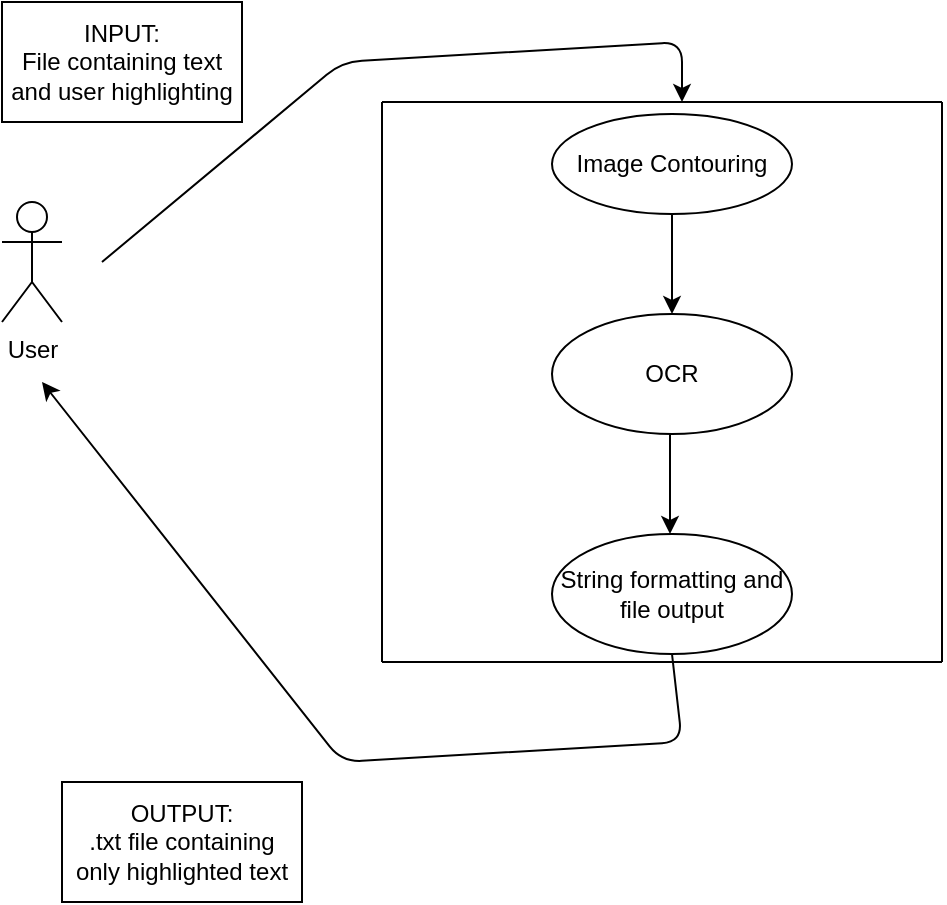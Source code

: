 <mxfile version="15.2.5" type="device"><diagram id="uDseYDI1C9mVkNTw4LME" name="Page-1"><mxGraphModel dx="705" dy="1720" grid="1" gridSize="10" guides="1" tooltips="1" connect="1" arrows="1" fold="1" page="1" pageScale="1" pageWidth="850" pageHeight="1100" math="0" shadow="0"><root><mxCell id="0"/><mxCell id="1" parent="0"/><mxCell id="xBb5YJtGVGtv0WRQH8Zc-1" value="User" style="shape=umlActor;verticalLabelPosition=bottom;verticalAlign=top;html=1;outlineConnect=0;" vertex="1" parent="1"><mxGeometry x="90" y="90" width="30" height="60" as="geometry"/></mxCell><mxCell id="xBb5YJtGVGtv0WRQH8Zc-2" value="" style="endArrow=none;html=1;" edge="1" parent="1"><mxGeometry width="50" height="50" relative="1" as="geometry"><mxPoint x="280" y="320" as="sourcePoint"/><mxPoint x="280" y="40" as="targetPoint"/></mxGeometry></mxCell><mxCell id="xBb5YJtGVGtv0WRQH8Zc-3" value="" style="endArrow=none;html=1;" edge="1" parent="1"><mxGeometry width="50" height="50" relative="1" as="geometry"><mxPoint x="560" y="320" as="sourcePoint"/><mxPoint x="560" y="40" as="targetPoint"/></mxGeometry></mxCell><mxCell id="xBb5YJtGVGtv0WRQH8Zc-4" value="" style="endArrow=none;html=1;" edge="1" parent="1"><mxGeometry width="50" height="50" relative="1" as="geometry"><mxPoint x="280" y="320" as="sourcePoint"/><mxPoint x="560" y="320" as="targetPoint"/></mxGeometry></mxCell><mxCell id="xBb5YJtGVGtv0WRQH8Zc-5" value="" style="endArrow=none;html=1;" edge="1" parent="1"><mxGeometry width="50" height="50" relative="1" as="geometry"><mxPoint x="280" y="40" as="sourcePoint"/><mxPoint x="560" y="40" as="targetPoint"/></mxGeometry></mxCell><mxCell id="xBb5YJtGVGtv0WRQH8Zc-6" value="Image Contouring" style="ellipse;whiteSpace=wrap;html=1;" vertex="1" parent="1"><mxGeometry x="365" y="46" width="120" height="50" as="geometry"/></mxCell><mxCell id="xBb5YJtGVGtv0WRQH8Zc-7" value="" style="endArrow=classic;html=1;" edge="1" parent="1"><mxGeometry width="50" height="50" relative="1" as="geometry"><mxPoint x="140" y="120" as="sourcePoint"/><mxPoint x="430" y="40" as="targetPoint"/><Array as="points"><mxPoint x="260" y="20"/><mxPoint x="430" y="10"/></Array></mxGeometry></mxCell><mxCell id="xBb5YJtGVGtv0WRQH8Zc-9" value="&lt;span&gt;INPUT:&lt;br&gt;File containing text and user highlighting&lt;/span&gt;" style="rounded=0;whiteSpace=wrap;html=1;" vertex="1" parent="1"><mxGeometry x="90" y="-10" width="120" height="60" as="geometry"/></mxCell><mxCell id="xBb5YJtGVGtv0WRQH8Zc-11" value="OCR" style="ellipse;whiteSpace=wrap;html=1;" vertex="1" parent="1"><mxGeometry x="365" y="146" width="120" height="60" as="geometry"/></mxCell><mxCell id="xBb5YJtGVGtv0WRQH8Zc-12" value="" style="endArrow=classic;html=1;" edge="1" parent="1"><mxGeometry width="50" height="50" relative="1" as="geometry"><mxPoint x="425" y="96" as="sourcePoint"/><mxPoint x="425" y="146" as="targetPoint"/></mxGeometry></mxCell><mxCell id="xBb5YJtGVGtv0WRQH8Zc-13" value="" style="endArrow=classic;html=1;" edge="1" parent="1"><mxGeometry width="50" height="50" relative="1" as="geometry"><mxPoint x="424" y="206" as="sourcePoint"/><mxPoint x="424" y="256" as="targetPoint"/></mxGeometry></mxCell><mxCell id="xBb5YJtGVGtv0WRQH8Zc-14" value="String formatting and file output" style="ellipse;whiteSpace=wrap;html=1;" vertex="1" parent="1"><mxGeometry x="365" y="256" width="120" height="60" as="geometry"/></mxCell><mxCell id="xBb5YJtGVGtv0WRQH8Zc-15" value="" style="endArrow=classic;html=1;exitX=0.5;exitY=1;exitDx=0;exitDy=0;" edge="1" parent="1" source="xBb5YJtGVGtv0WRQH8Zc-14"><mxGeometry width="50" height="50" relative="1" as="geometry"><mxPoint x="425" y="366" as="sourcePoint"/><mxPoint x="110" y="180" as="targetPoint"/><Array as="points"><mxPoint x="430" y="360"/><mxPoint x="260" y="370"/></Array></mxGeometry></mxCell><mxCell id="xBb5YJtGVGtv0WRQH8Zc-16" value="&lt;span&gt;OUTPUT:&lt;br&gt;.txt file containing only highlighted text&lt;/span&gt;" style="rounded=0;whiteSpace=wrap;html=1;" vertex="1" parent="1"><mxGeometry x="120" y="380" width="120" height="60" as="geometry"/></mxCell></root></mxGraphModel></diagram></mxfile>